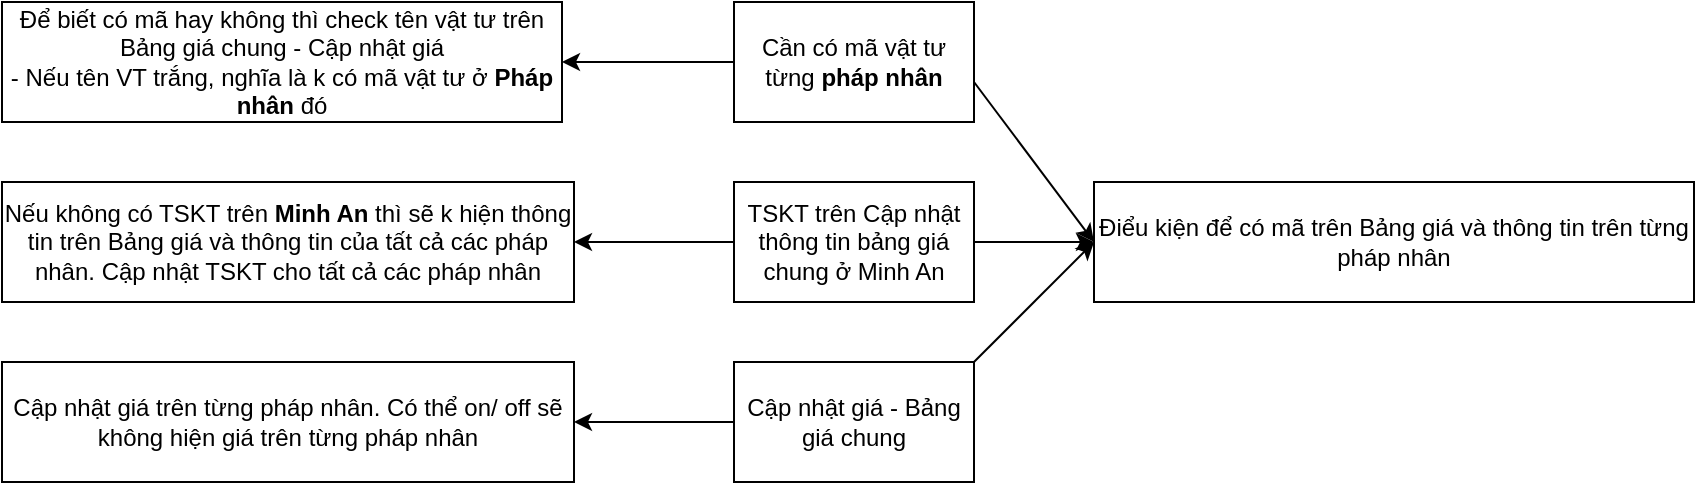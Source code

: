 <mxfile version="25.0.3">
  <diagram name="Page-1" id="71SXkyPM9CVROoZCcq3N">
    <mxGraphModel dx="1674" dy="746" grid="1" gridSize="10" guides="1" tooltips="1" connect="1" arrows="1" fold="1" page="1" pageScale="1" pageWidth="850" pageHeight="1100" math="0" shadow="0">
      <root>
        <mxCell id="0" />
        <mxCell id="1" parent="0" />
        <mxCell id="VL5r8Yke_GIIwAKSGpIA-1" value="&lt;div&gt;Điểu kiện để có mã trên Bảng giá và thông tin trên từng pháp nhân&lt;/div&gt;" style="rounded=0;whiteSpace=wrap;html=1;" vertex="1" parent="1">
          <mxGeometry x="546" y="210" width="300" height="60" as="geometry" />
        </mxCell>
        <mxCell id="VL5r8Yke_GIIwAKSGpIA-7" value="" style="edgeStyle=orthogonalEdgeStyle;rounded=0;orthogonalLoop=1;jettySize=auto;html=1;" edge="1" parent="1" source="VL5r8Yke_GIIwAKSGpIA-2">
          <mxGeometry relative="1" as="geometry">
            <mxPoint x="546" y="240" as="targetPoint" />
          </mxGeometry>
        </mxCell>
        <mxCell id="VL5r8Yke_GIIwAKSGpIA-13" value="" style="edgeStyle=orthogonalEdgeStyle;rounded=0;orthogonalLoop=1;jettySize=auto;html=1;" edge="1" parent="1" source="VL5r8Yke_GIIwAKSGpIA-2" target="VL5r8Yke_GIIwAKSGpIA-12">
          <mxGeometry relative="1" as="geometry" />
        </mxCell>
        <mxCell id="VL5r8Yke_GIIwAKSGpIA-2" value="&lt;div&gt;TSKT trên Cập nhật thông tin bảng giá chung ở Minh An&lt;/div&gt;" style="rounded=0;whiteSpace=wrap;html=1;" vertex="1" parent="1">
          <mxGeometry x="366" y="210" width="120" height="60" as="geometry" />
        </mxCell>
        <mxCell id="VL5r8Yke_GIIwAKSGpIA-16" value="" style="edgeStyle=orthogonalEdgeStyle;rounded=0;orthogonalLoop=1;jettySize=auto;html=1;" edge="1" parent="1" source="VL5r8Yke_GIIwAKSGpIA-3" target="VL5r8Yke_GIIwAKSGpIA-14">
          <mxGeometry relative="1" as="geometry" />
        </mxCell>
        <mxCell id="VL5r8Yke_GIIwAKSGpIA-3" value="&lt;div&gt;Cập nhật giá - Bảng giá chung&lt;/div&gt;" style="rounded=0;whiteSpace=wrap;html=1;" vertex="1" parent="1">
          <mxGeometry x="366" y="300" width="120" height="60" as="geometry" />
        </mxCell>
        <mxCell id="VL5r8Yke_GIIwAKSGpIA-17" value="" style="edgeStyle=orthogonalEdgeStyle;rounded=0;orthogonalLoop=1;jettySize=auto;html=1;" edge="1" parent="1" source="VL5r8Yke_GIIwAKSGpIA-4" target="VL5r8Yke_GIIwAKSGpIA-10">
          <mxGeometry relative="1" as="geometry" />
        </mxCell>
        <mxCell id="VL5r8Yke_GIIwAKSGpIA-4" value="&lt;div&gt;Cần có mã vật tư từng &lt;b&gt;pháp nhân&lt;/b&gt;&lt;/div&gt;" style="rounded=0;whiteSpace=wrap;html=1;" vertex="1" parent="1">
          <mxGeometry x="366" y="120" width="120" height="60" as="geometry" />
        </mxCell>
        <mxCell id="VL5r8Yke_GIIwAKSGpIA-5" value="" style="endArrow=classic;html=1;rounded=0;entryX=0;entryY=0.5;entryDx=0;entryDy=0;" edge="1" parent="1">
          <mxGeometry width="50" height="50" relative="1" as="geometry">
            <mxPoint x="486" y="300" as="sourcePoint" />
            <mxPoint x="546" y="240" as="targetPoint" />
          </mxGeometry>
        </mxCell>
        <mxCell id="VL5r8Yke_GIIwAKSGpIA-6" value="" style="endArrow=classic;html=1;rounded=0;entryX=0;entryY=0.5;entryDx=0;entryDy=0;" edge="1" parent="1">
          <mxGeometry width="50" height="50" relative="1" as="geometry">
            <mxPoint x="486" y="160" as="sourcePoint" />
            <mxPoint x="546" y="240" as="targetPoint" />
          </mxGeometry>
        </mxCell>
        <mxCell id="VL5r8Yke_GIIwAKSGpIA-10" value="&lt;div&gt;Để biết có mã hay không thì check tên vật tư trên Bảng giá chung - Cập nhật giá&lt;br&gt;- Nếu tên VT trắng, nghĩa là k có mã vật tư ở &lt;b&gt;Pháp nhân &lt;/b&gt;đó&lt;/div&gt;" style="rounded=0;whiteSpace=wrap;html=1;" vertex="1" parent="1">
          <mxGeometry y="120" width="280" height="60" as="geometry" />
        </mxCell>
        <mxCell id="VL5r8Yke_GIIwAKSGpIA-12" value="&lt;div&gt;Nếu không có TSKT trên &lt;b&gt;Minh An&lt;/b&gt; thì sẽ k hiện thông tin trên Bảng giá và thông tin của tất cả các pháp nhân. Cập nhật TSKT cho tất cả các pháp nhân&lt;/div&gt;" style="rounded=0;whiteSpace=wrap;html=1;" vertex="1" parent="1">
          <mxGeometry y="210" width="286" height="60" as="geometry" />
        </mxCell>
        <mxCell id="VL5r8Yke_GIIwAKSGpIA-14" value="&lt;div&gt;Cập nhật giá trên từng pháp nhân. Có thể on/ off sẽ không hiện giá trên từng pháp nhân&lt;/div&gt;" style="rounded=0;whiteSpace=wrap;html=1;" vertex="1" parent="1">
          <mxGeometry y="300" width="286" height="60" as="geometry" />
        </mxCell>
      </root>
    </mxGraphModel>
  </diagram>
</mxfile>
